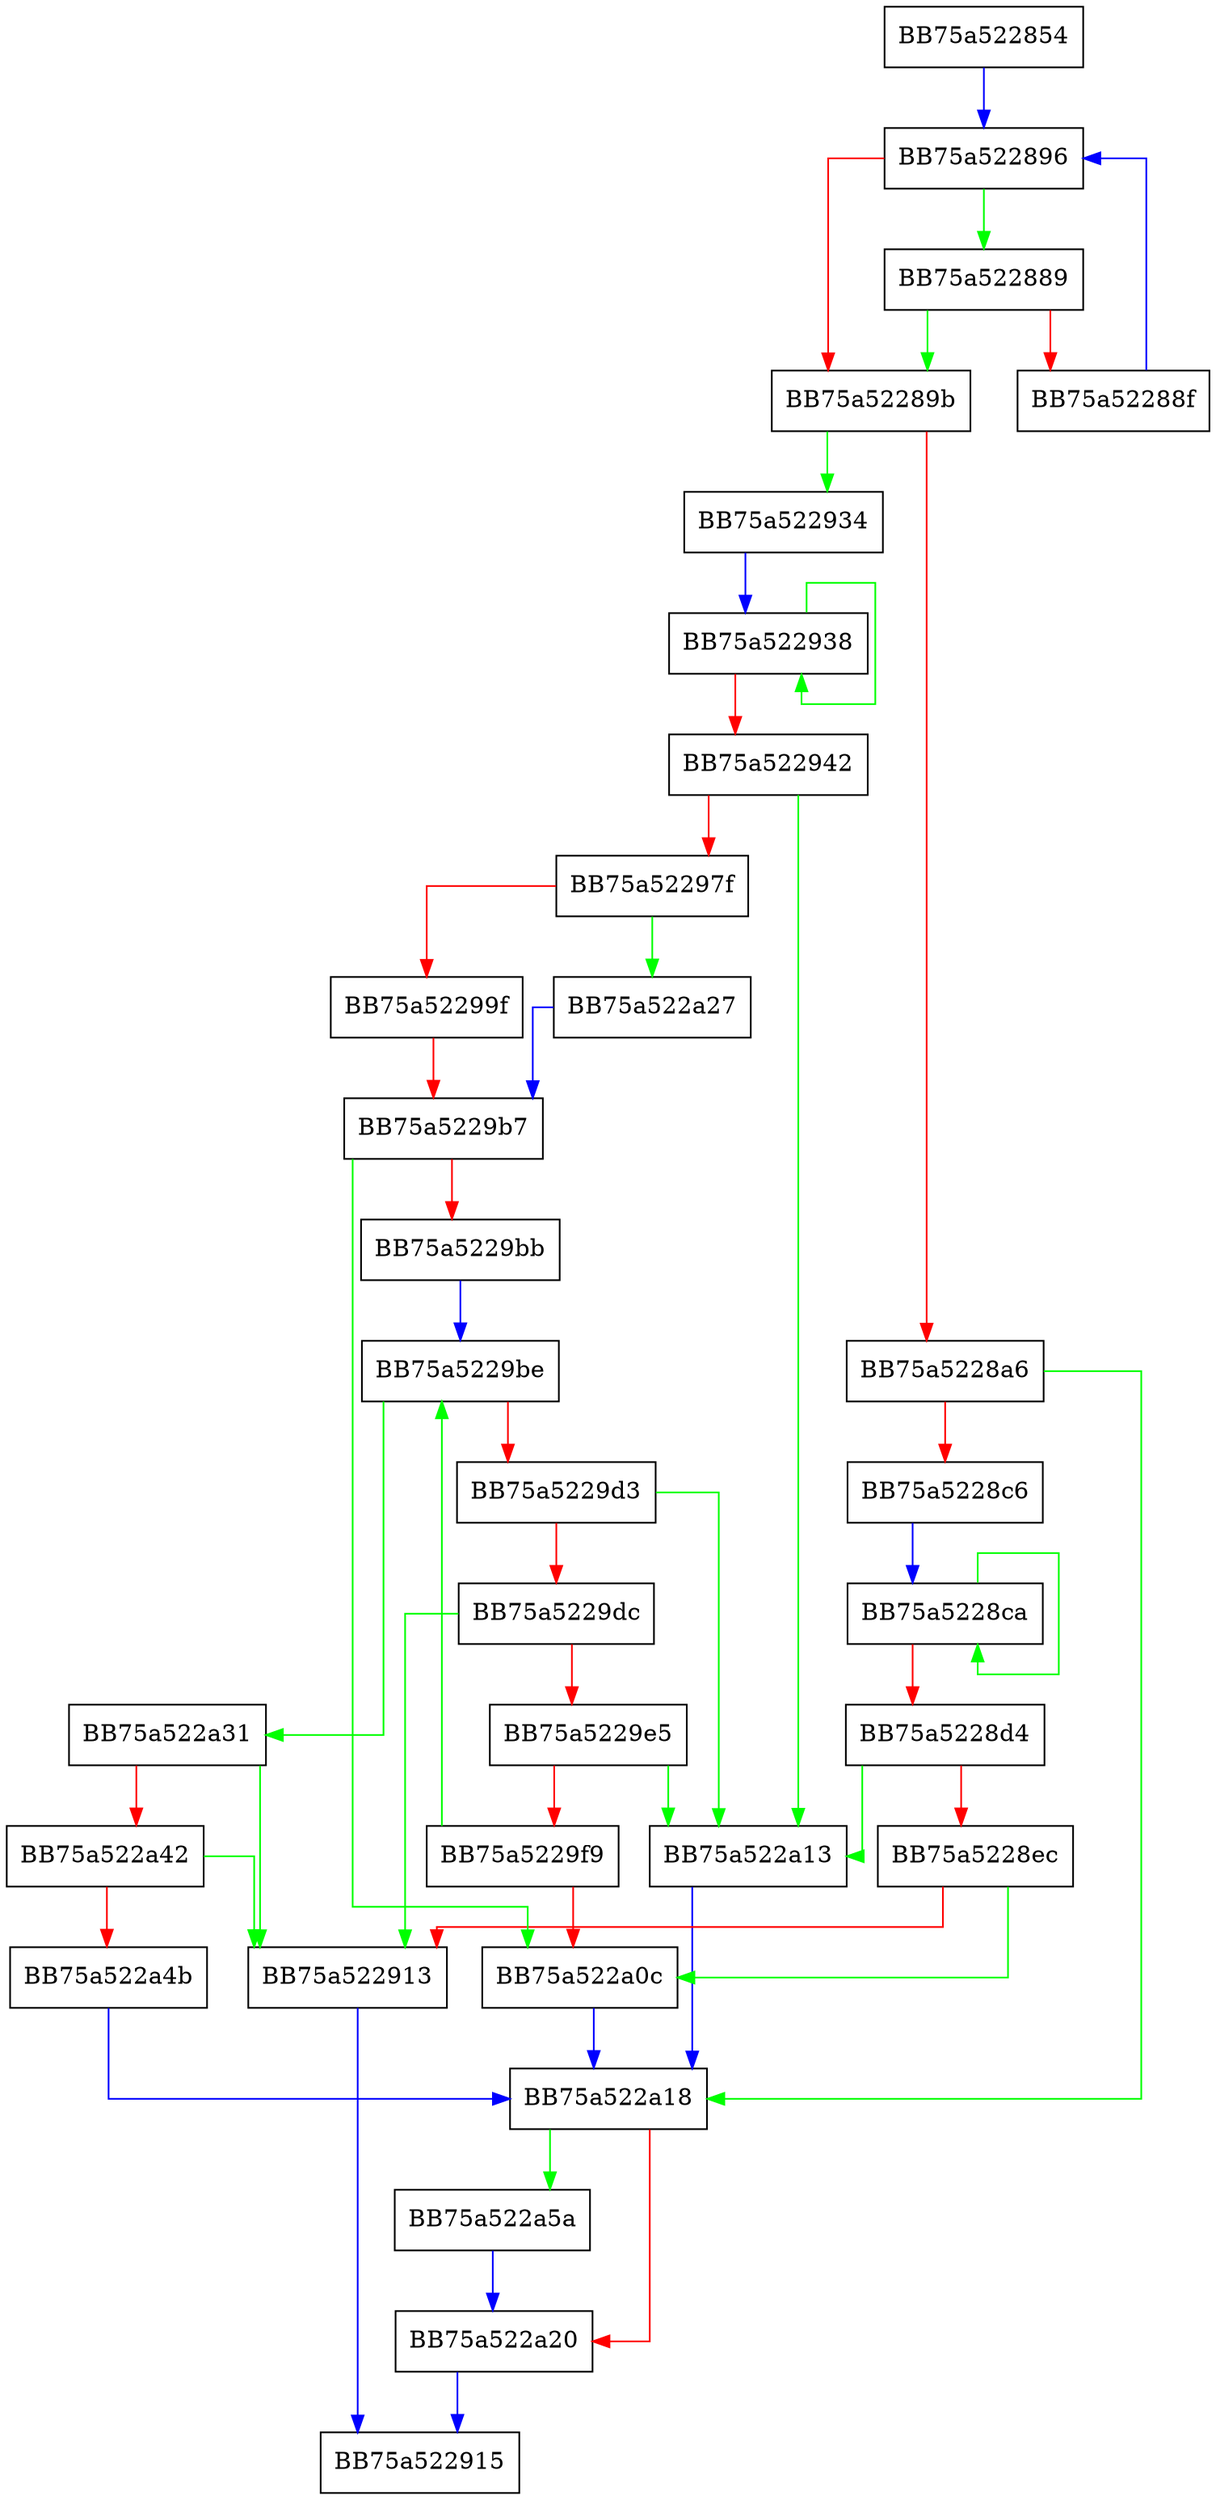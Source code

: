 digraph GetLongFileName {
  node [shape="box"];
  graph [splines=ortho];
  BB75a522854 -> BB75a522896 [color="blue"];
  BB75a522889 -> BB75a52289b [color="green"];
  BB75a522889 -> BB75a52288f [color="red"];
  BB75a52288f -> BB75a522896 [color="blue"];
  BB75a522896 -> BB75a522889 [color="green"];
  BB75a522896 -> BB75a52289b [color="red"];
  BB75a52289b -> BB75a522934 [color="green"];
  BB75a52289b -> BB75a5228a6 [color="red"];
  BB75a5228a6 -> BB75a522a18 [color="green"];
  BB75a5228a6 -> BB75a5228c6 [color="red"];
  BB75a5228c6 -> BB75a5228ca [color="blue"];
  BB75a5228ca -> BB75a5228ca [color="green"];
  BB75a5228ca -> BB75a5228d4 [color="red"];
  BB75a5228d4 -> BB75a522a13 [color="green"];
  BB75a5228d4 -> BB75a5228ec [color="red"];
  BB75a5228ec -> BB75a522a0c [color="green"];
  BB75a5228ec -> BB75a522913 [color="red"];
  BB75a522913 -> BB75a522915 [color="blue"];
  BB75a522934 -> BB75a522938 [color="blue"];
  BB75a522938 -> BB75a522938 [color="green"];
  BB75a522938 -> BB75a522942 [color="red"];
  BB75a522942 -> BB75a522a13 [color="green"];
  BB75a522942 -> BB75a52297f [color="red"];
  BB75a52297f -> BB75a522a27 [color="green"];
  BB75a52297f -> BB75a52299f [color="red"];
  BB75a52299f -> BB75a5229b7 [color="red"];
  BB75a5229b7 -> BB75a522a0c [color="green"];
  BB75a5229b7 -> BB75a5229bb [color="red"];
  BB75a5229bb -> BB75a5229be [color="blue"];
  BB75a5229be -> BB75a522a31 [color="green"];
  BB75a5229be -> BB75a5229d3 [color="red"];
  BB75a5229d3 -> BB75a522a13 [color="green"];
  BB75a5229d3 -> BB75a5229dc [color="red"];
  BB75a5229dc -> BB75a522913 [color="green"];
  BB75a5229dc -> BB75a5229e5 [color="red"];
  BB75a5229e5 -> BB75a522a13 [color="green"];
  BB75a5229e5 -> BB75a5229f9 [color="red"];
  BB75a5229f9 -> BB75a5229be [color="green"];
  BB75a5229f9 -> BB75a522a0c [color="red"];
  BB75a522a0c -> BB75a522a18 [color="blue"];
  BB75a522a13 -> BB75a522a18 [color="blue"];
  BB75a522a18 -> BB75a522a5a [color="green"];
  BB75a522a18 -> BB75a522a20 [color="red"];
  BB75a522a20 -> BB75a522915 [color="blue"];
  BB75a522a27 -> BB75a5229b7 [color="blue"];
  BB75a522a31 -> BB75a522913 [color="green"];
  BB75a522a31 -> BB75a522a42 [color="red"];
  BB75a522a42 -> BB75a522913 [color="green"];
  BB75a522a42 -> BB75a522a4b [color="red"];
  BB75a522a4b -> BB75a522a18 [color="blue"];
  BB75a522a5a -> BB75a522a20 [color="blue"];
}